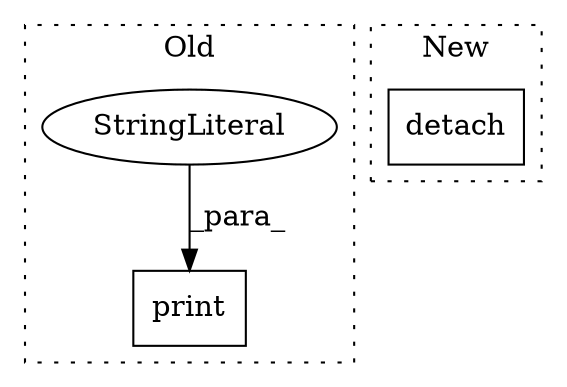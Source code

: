 digraph G {
subgraph cluster0 {
1 [label="print" a="32" s="3133,3172" l="6,1" shape="box"];
3 [label="StringLiteral" a="45" s="3139" l="12" shape="ellipse"];
label = "Old";
style="dotted";
}
subgraph cluster1 {
2 [label="detach" a="32" s="3077" l="8" shape="box"];
label = "New";
style="dotted";
}
3 -> 1 [label="_para_"];
}